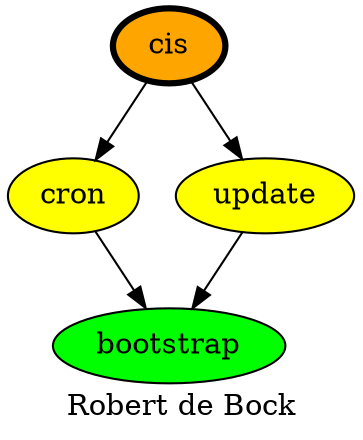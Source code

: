 digraph PhiloDilemma {
  label = "Robert de Bock" ;
  overlap=false
  {
    bootstrap [fillcolor=green style=filled]
    cron [fillcolor=yellow style=filled]
    update [fillcolor=yellow style=filled]
    cis [fillcolor=orange style=filled penwidth=3]
  }
  cis -> {cron update}
  {cron update} -> bootstrap
}
